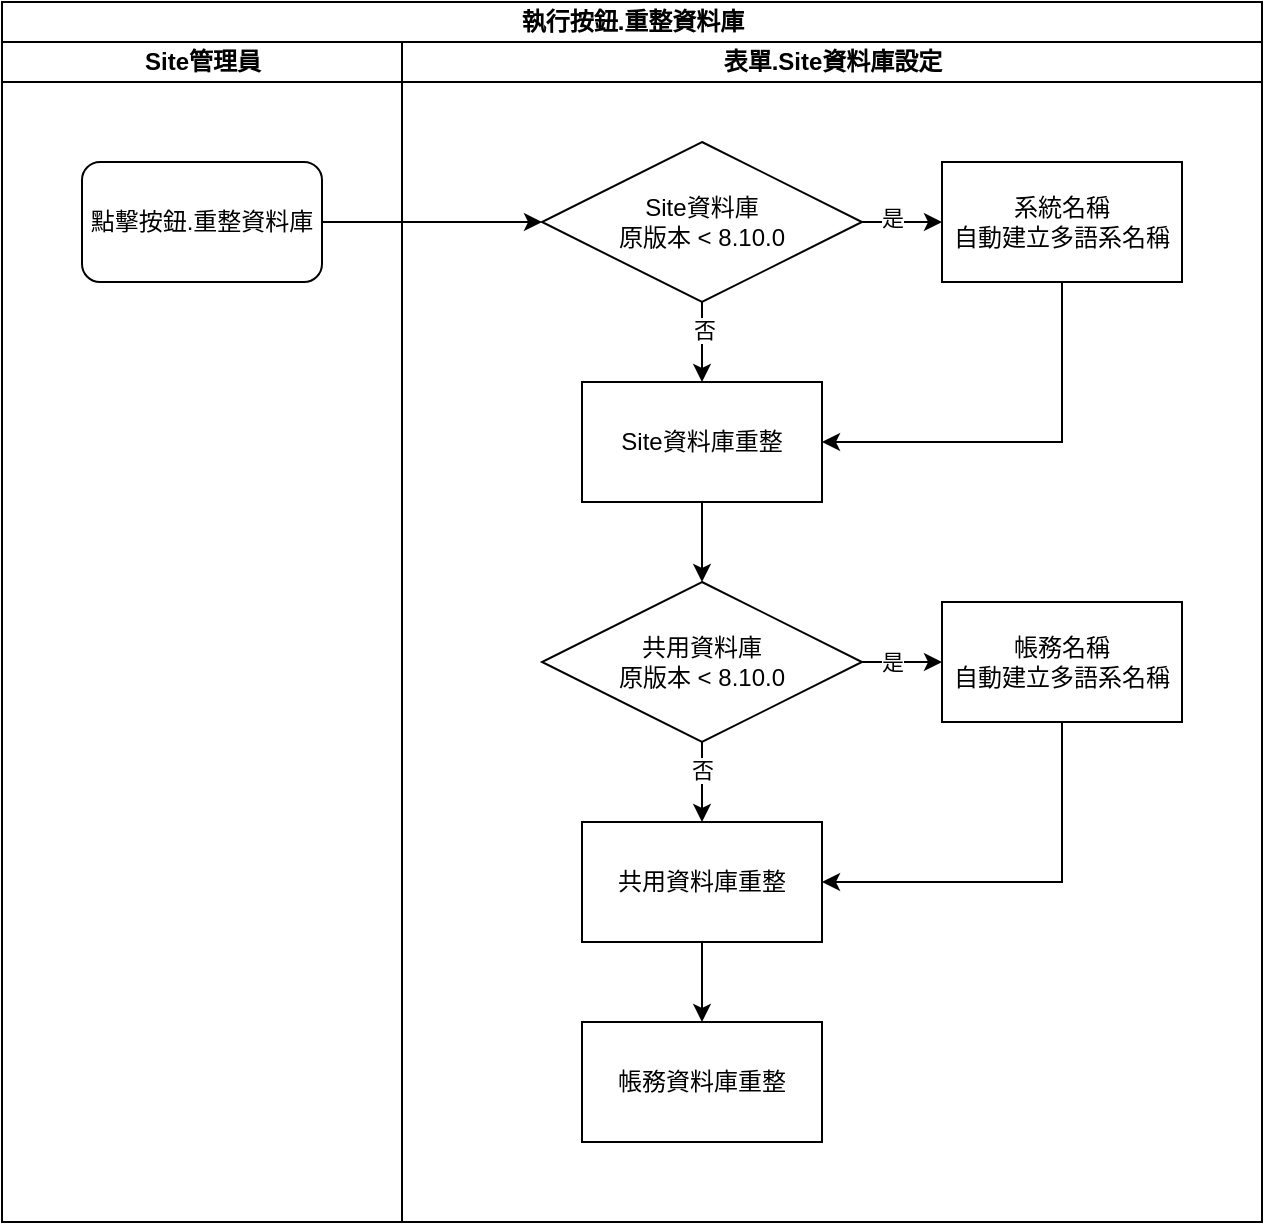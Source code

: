 <mxfile version="13.6.2" type="device"><diagram id="fof4n4M9JeNcsiTf2m3x" name="第1頁"><mxGraphModel dx="1086" dy="806" grid="1" gridSize="10" guides="1" tooltips="1" connect="1" arrows="1" fold="1" page="1" pageScale="1" pageWidth="827" pageHeight="1169" math="0" shadow="0"><root><mxCell id="0"/><mxCell id="1" parent="0"/><mxCell id="y7Kbkb1hUE-6T8zU3E1u-1" value="執行按鈕.重整資料庫" style="swimlane;html=1;childLayout=stackLayout;resizeParent=1;resizeParentMax=0;startSize=20;" parent="1" vertex="1"><mxGeometry x="80" y="30" width="630" height="610" as="geometry"/></mxCell><mxCell id="y7Kbkb1hUE-6T8zU3E1u-2" value="Site管理員" style="swimlane;html=1;startSize=20;" parent="y7Kbkb1hUE-6T8zU3E1u-1" vertex="1"><mxGeometry y="20" width="200" height="590" as="geometry"/></mxCell><mxCell id="y7Kbkb1hUE-6T8zU3E1u-5" value="點擊按鈕.重整資料庫" style="rounded=1;whiteSpace=wrap;html=1;" parent="y7Kbkb1hUE-6T8zU3E1u-2" vertex="1"><mxGeometry x="40" y="60" width="120" height="60" as="geometry"/></mxCell><mxCell id="y7Kbkb1hUE-6T8zU3E1u-16" style="edgeStyle=orthogonalEdgeStyle;rounded=0;orthogonalLoop=1;jettySize=auto;html=1;exitX=1;exitY=0.5;exitDx=0;exitDy=0;entryX=0;entryY=0.5;entryDx=0;entryDy=0;" parent="y7Kbkb1hUE-6T8zU3E1u-1" source="y7Kbkb1hUE-6T8zU3E1u-5" target="y7Kbkb1hUE-6T8zU3E1u-7" edge="1"><mxGeometry relative="1" as="geometry"/></mxCell><mxCell id="y7Kbkb1hUE-6T8zU3E1u-3" value="表單.Site資料庫設定" style="swimlane;html=1;startSize=20;" parent="y7Kbkb1hUE-6T8zU3E1u-1" vertex="1"><mxGeometry x="200" y="20" width="430" height="590" as="geometry"/></mxCell><mxCell id="y7Kbkb1hUE-6T8zU3E1u-13" style="edgeStyle=orthogonalEdgeStyle;rounded=0;orthogonalLoop=1;jettySize=auto;html=1;exitX=1;exitY=0.5;exitDx=0;exitDy=0;entryX=0;entryY=0.5;entryDx=0;entryDy=0;" parent="y7Kbkb1hUE-6T8zU3E1u-3" source="y7Kbkb1hUE-6T8zU3E1u-7" target="y7Kbkb1hUE-6T8zU3E1u-10" edge="1"><mxGeometry relative="1" as="geometry"><mxPoint x="300" y="90" as="targetPoint"/></mxGeometry></mxCell><mxCell id="y7Kbkb1hUE-6T8zU3E1u-35" value="&lt;br&gt;" style="edgeLabel;html=1;align=center;verticalAlign=middle;resizable=0;points=[];" parent="y7Kbkb1hUE-6T8zU3E1u-13" vertex="1" connectable="0"><mxGeometry x="-0.7" y="-1" relative="1" as="geometry"><mxPoint as="offset"/></mxGeometry></mxCell><mxCell id="y7Kbkb1hUE-6T8zU3E1u-40" value="是" style="edgeLabel;html=1;align=center;verticalAlign=middle;resizable=0;points=[];" parent="y7Kbkb1hUE-6T8zU3E1u-13" vertex="1" connectable="0"><mxGeometry x="-0.255" y="2" relative="1" as="geometry"><mxPoint as="offset"/></mxGeometry></mxCell><mxCell id="y7Kbkb1hUE-6T8zU3E1u-38" style="edgeStyle=orthogonalEdgeStyle;rounded=0;orthogonalLoop=1;jettySize=auto;html=1;exitX=1;exitY=0.5;exitDx=0;exitDy=0;" parent="y7Kbkb1hUE-6T8zU3E1u-3" source="y7Kbkb1hUE-6T8zU3E1u-20" target="y7Kbkb1hUE-6T8zU3E1u-25" edge="1"><mxGeometry relative="1" as="geometry"/></mxCell><mxCell id="y7Kbkb1hUE-6T8zU3E1u-39" value="是" style="edgeLabel;html=1;align=center;verticalAlign=middle;resizable=0;points=[];" parent="y7Kbkb1hUE-6T8zU3E1u-38" vertex="1" connectable="0"><mxGeometry x="-0.24" relative="1" as="geometry"><mxPoint as="offset"/></mxGeometry></mxCell><mxCell id="y7Kbkb1hUE-6T8zU3E1u-41" style="edgeStyle=orthogonalEdgeStyle;rounded=0;orthogonalLoop=1;jettySize=auto;html=1;exitX=0.5;exitY=1;exitDx=0;exitDy=0;" parent="y7Kbkb1hUE-6T8zU3E1u-3" source="y7Kbkb1hUE-6T8zU3E1u-7" target="y7Kbkb1hUE-6T8zU3E1u-11" edge="1"><mxGeometry relative="1" as="geometry"/></mxCell><mxCell id="y7Kbkb1hUE-6T8zU3E1u-42" value="否" style="edgeLabel;html=1;align=center;verticalAlign=middle;resizable=0;points=[];" parent="y7Kbkb1hUE-6T8zU3E1u-41" vertex="1" connectable="0"><mxGeometry x="-0.289" y="1" relative="1" as="geometry"><mxPoint as="offset"/></mxGeometry></mxCell><mxCell id="y7Kbkb1hUE-6T8zU3E1u-7" value="Site資料庫&lt;br&gt;原版本 &amp;lt; 8.10.0" style="rhombus;whiteSpace=wrap;html=1;" parent="y7Kbkb1hUE-6T8zU3E1u-3" vertex="1"><mxGeometry x="70" y="50" width="160" height="80" as="geometry"/></mxCell><mxCell id="y7Kbkb1hUE-6T8zU3E1u-21" style="edgeStyle=orthogonalEdgeStyle;rounded=0;orthogonalLoop=1;jettySize=auto;html=1;exitX=0.5;exitY=1;exitDx=0;exitDy=0;entryX=0.5;entryY=0;entryDx=0;entryDy=0;" parent="y7Kbkb1hUE-6T8zU3E1u-3" source="y7Kbkb1hUE-6T8zU3E1u-11" target="y7Kbkb1hUE-6T8zU3E1u-20" edge="1"><mxGeometry relative="1" as="geometry"/></mxCell><mxCell id="y7Kbkb1hUE-6T8zU3E1u-28" style="edgeStyle=orthogonalEdgeStyle;rounded=0;orthogonalLoop=1;jettySize=auto;html=1;exitX=0.5;exitY=1;exitDx=0;exitDy=0;" parent="y7Kbkb1hUE-6T8zU3E1u-3" source="y7Kbkb1hUE-6T8zU3E1u-17" target="y7Kbkb1hUE-6T8zU3E1u-18" edge="1"><mxGeometry relative="1" as="geometry"/></mxCell><mxCell id="y7Kbkb1hUE-6T8zU3E1u-33" style="edgeStyle=orthogonalEdgeStyle;rounded=0;orthogonalLoop=1;jettySize=auto;html=1;exitX=0.5;exitY=1;exitDx=0;exitDy=0;entryX=1;entryY=0.5;entryDx=0;entryDy=0;" parent="y7Kbkb1hUE-6T8zU3E1u-3" source="y7Kbkb1hUE-6T8zU3E1u-10" target="y7Kbkb1hUE-6T8zU3E1u-11" edge="1"><mxGeometry relative="1" as="geometry"/></mxCell><mxCell id="y7Kbkb1hUE-6T8zU3E1u-11" value="Site資料庫重整" style="rounded=0;whiteSpace=wrap;html=1;" parent="y7Kbkb1hUE-6T8zU3E1u-3" vertex="1"><mxGeometry x="90" y="170" width="120" height="60" as="geometry"/></mxCell><mxCell id="y7Kbkb1hUE-6T8zU3E1u-43" style="edgeStyle=orthogonalEdgeStyle;rounded=0;orthogonalLoop=1;jettySize=auto;html=1;exitX=0.5;exitY=1;exitDx=0;exitDy=0;entryX=0.5;entryY=0;entryDx=0;entryDy=0;" parent="y7Kbkb1hUE-6T8zU3E1u-3" source="y7Kbkb1hUE-6T8zU3E1u-20" target="y7Kbkb1hUE-6T8zU3E1u-17" edge="1"><mxGeometry relative="1" as="geometry"/></mxCell><mxCell id="y7Kbkb1hUE-6T8zU3E1u-44" value="否" style="edgeLabel;html=1;align=center;verticalAlign=middle;resizable=0;points=[];" parent="y7Kbkb1hUE-6T8zU3E1u-43" vertex="1" connectable="0"><mxGeometry x="-0.309" relative="1" as="geometry"><mxPoint as="offset"/></mxGeometry></mxCell><mxCell id="y7Kbkb1hUE-6T8zU3E1u-20" value="共用資料庫&lt;br&gt;原版本 &amp;lt; 8.10.0" style="rhombus;whiteSpace=wrap;html=1;" parent="y7Kbkb1hUE-6T8zU3E1u-3" vertex="1"><mxGeometry x="70" y="270" width="160" height="80" as="geometry"/></mxCell><mxCell id="y7Kbkb1hUE-6T8zU3E1u-17" value="共用資料庫重整" style="rounded=0;whiteSpace=wrap;html=1;" parent="y7Kbkb1hUE-6T8zU3E1u-3" vertex="1"><mxGeometry x="90" y="390" width="120" height="60" as="geometry"/></mxCell><mxCell id="y7Kbkb1hUE-6T8zU3E1u-18" value="帳務資料庫重整" style="rounded=0;whiteSpace=wrap;html=1;" parent="y7Kbkb1hUE-6T8zU3E1u-3" vertex="1"><mxGeometry x="90" y="490" width="120" height="60" as="geometry"/></mxCell><mxCell id="y7Kbkb1hUE-6T8zU3E1u-45" style="edgeStyle=orthogonalEdgeStyle;rounded=0;orthogonalLoop=1;jettySize=auto;html=1;exitX=0.5;exitY=1;exitDx=0;exitDy=0;entryX=1;entryY=0.5;entryDx=0;entryDy=0;" parent="y7Kbkb1hUE-6T8zU3E1u-3" source="y7Kbkb1hUE-6T8zU3E1u-25" target="y7Kbkb1hUE-6T8zU3E1u-17" edge="1"><mxGeometry relative="1" as="geometry"/></mxCell><mxCell id="y7Kbkb1hUE-6T8zU3E1u-25" value="&lt;span&gt;帳務名稱&lt;/span&gt;&lt;br&gt;&lt;span&gt;自動建立多語系名稱&lt;/span&gt;" style="rounded=0;whiteSpace=wrap;html=1;" parent="y7Kbkb1hUE-6T8zU3E1u-3" vertex="1"><mxGeometry x="270" y="280" width="120" height="60" as="geometry"/></mxCell><mxCell id="y7Kbkb1hUE-6T8zU3E1u-10" value="&lt;span&gt;系統名稱&lt;/span&gt;&lt;br&gt;&lt;span&gt;自動建立多語系名稱&lt;/span&gt;" style="rounded=0;whiteSpace=wrap;html=1;" parent="y7Kbkb1hUE-6T8zU3E1u-3" vertex="1"><mxGeometry x="270" y="60" width="120" height="60" as="geometry"/></mxCell></root></mxGraphModel></diagram></mxfile>